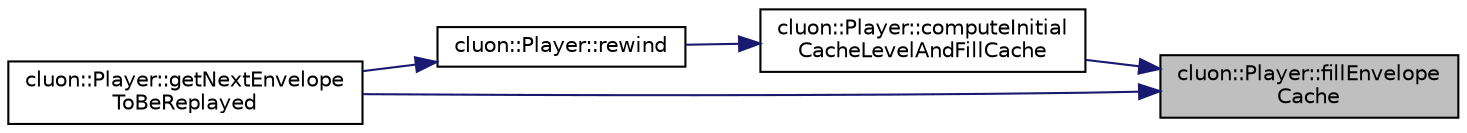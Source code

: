 digraph "cluon::Player::fillEnvelopeCache"
{
 // LATEX_PDF_SIZE
  edge [fontname="Helvetica",fontsize="10",labelfontname="Helvetica",labelfontsize="10"];
  node [fontname="Helvetica",fontsize="10",shape=record];
  rankdir="RL";
  Node1 [label="cluon::Player::fillEnvelope\lCache",height=0.2,width=0.4,color="black", fillcolor="grey75", style="filled", fontcolor="black",tooltip=" "];
  Node1 -> Node2 [dir="back",color="midnightblue",fontsize="10",style="solid",fontname="Helvetica"];
  Node2 [label="cluon::Player::computeInitial\lCacheLevelAndFillCache",height=0.2,width=0.4,color="black", fillcolor="white", style="filled",URL="$classcluon_1_1Player.html#ae70d2e6af88060db6c61a671f38e5b17",tooltip=" "];
  Node2 -> Node3 [dir="back",color="midnightblue",fontsize="10",style="solid",fontname="Helvetica"];
  Node3 [label="cluon::Player::rewind",height=0.2,width=0.4,color="black", fillcolor="white", style="filled",URL="$classcluon_1_1Player.html#ad90a5653fa321958ecd740e7cff06cfa",tooltip=" "];
  Node3 -> Node4 [dir="back",color="midnightblue",fontsize="10",style="solid",fontname="Helvetica"];
  Node4 [label="cluon::Player::getNextEnvelope\lToBeReplayed",height=0.2,width=0.4,color="black", fillcolor="white", style="filled",URL="$classcluon_1_1Player.html#ad67d2152a3febb6ca11b23e116756dd3",tooltip=" "];
  Node1 -> Node4 [dir="back",color="midnightblue",fontsize="10",style="solid",fontname="Helvetica"];
}
